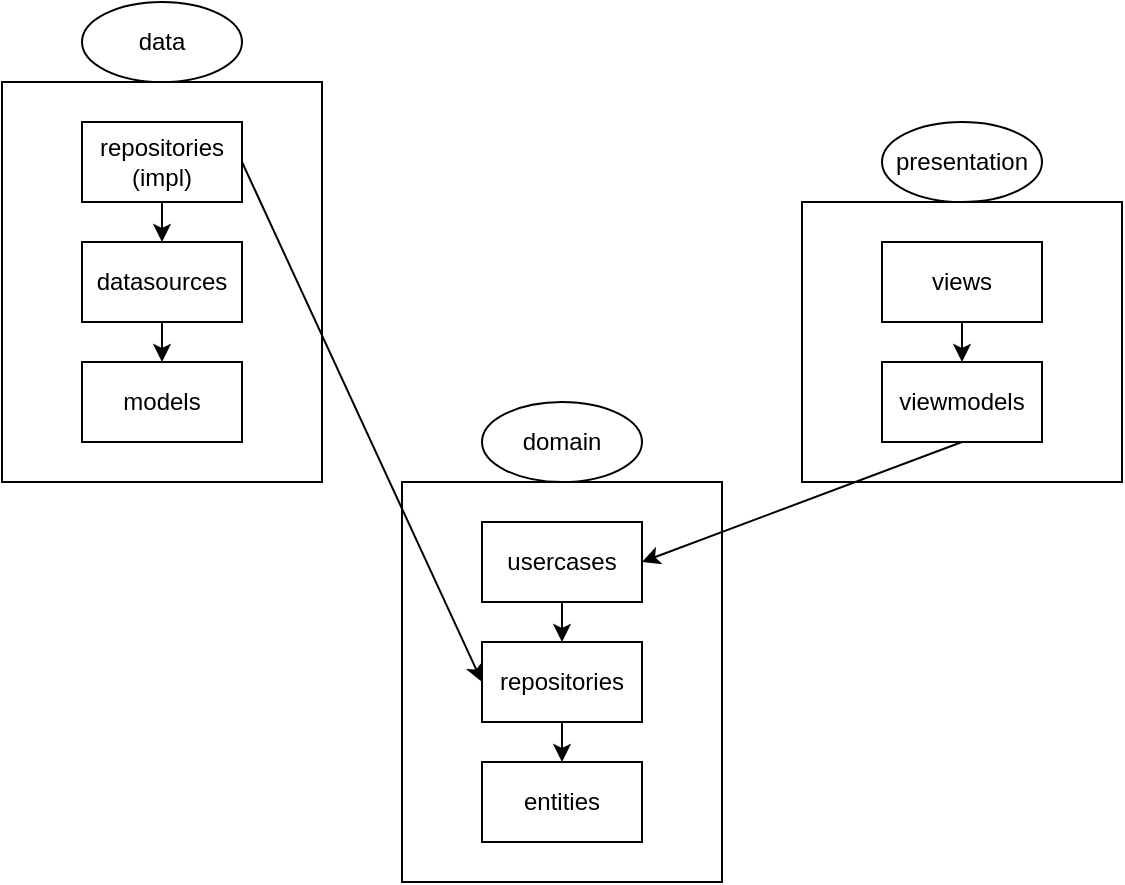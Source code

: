 <mxfile>
    <diagram id="2jhW1mQIvPTvG0JM7KWG" name="Page-1">
        <mxGraphModel dx="917" dy="753" grid="1" gridSize="10" guides="1" tooltips="1" connect="1" arrows="1" fold="1" page="1" pageScale="1" pageWidth="827" pageHeight="1169" math="0" shadow="0">
            <root>
                <mxCell id="0"/>
                <mxCell id="1" parent="0"/>
                <mxCell id="2" value="" style="whiteSpace=wrap;html=1;align=left;" vertex="1" parent="1">
                    <mxGeometry x="360" y="440" width="160" height="200" as="geometry"/>
                </mxCell>
                <mxCell id="3" value="entities" style="whiteSpace=wrap;html=1;" vertex="1" parent="1">
                    <mxGeometry x="400" y="580" width="80" height="40" as="geometry"/>
                </mxCell>
                <mxCell id="17" style="edgeStyle=none;html=1;exitX=0.5;exitY=1;exitDx=0;exitDy=0;entryX=0.5;entryY=0;entryDx=0;entryDy=0;" edge="1" parent="1" source="4" target="3">
                    <mxGeometry relative="1" as="geometry"/>
                </mxCell>
                <mxCell id="4" value="repositories" style="whiteSpace=wrap;html=1;" vertex="1" parent="1">
                    <mxGeometry x="400" y="520" width="80" height="40" as="geometry"/>
                </mxCell>
                <mxCell id="18" style="edgeStyle=none;html=1;exitX=0.5;exitY=1;exitDx=0;exitDy=0;entryX=0.5;entryY=0;entryDx=0;entryDy=0;" edge="1" parent="1" source="5" target="4">
                    <mxGeometry relative="1" as="geometry"/>
                </mxCell>
                <mxCell id="5" value="usercases" style="whiteSpace=wrap;html=1;" vertex="1" parent="1">
                    <mxGeometry x="400" y="460" width="80" height="40" as="geometry"/>
                </mxCell>
                <mxCell id="6" value="domain" style="ellipse;whiteSpace=wrap;html=1;" vertex="1" parent="1">
                    <mxGeometry x="400" y="400" width="80" height="40" as="geometry"/>
                </mxCell>
                <mxCell id="8" value="" style="whiteSpace=wrap;html=1;align=left;" vertex="1" parent="1">
                    <mxGeometry x="160" y="240" width="160" height="200" as="geometry"/>
                </mxCell>
                <mxCell id="9" value="models" style="whiteSpace=wrap;html=1;" vertex="1" parent="1">
                    <mxGeometry x="200" y="380" width="80" height="40" as="geometry"/>
                </mxCell>
                <mxCell id="15" style="edgeStyle=none;html=1;exitX=0.5;exitY=1;exitDx=0;exitDy=0;" edge="1" parent="1" source="10" target="9">
                    <mxGeometry relative="1" as="geometry"/>
                </mxCell>
                <mxCell id="10" value="datasources" style="whiteSpace=wrap;html=1;" vertex="1" parent="1">
                    <mxGeometry x="200" y="320" width="80" height="40" as="geometry"/>
                </mxCell>
                <mxCell id="14" style="edgeStyle=none;html=1;exitX=0.5;exitY=1;exitDx=0;exitDy=0;" edge="1" parent="1" source="11" target="10">
                    <mxGeometry relative="1" as="geometry"/>
                </mxCell>
                <mxCell id="16" style="edgeStyle=none;html=1;exitX=1;exitY=0.5;exitDx=0;exitDy=0;entryX=0;entryY=0.5;entryDx=0;entryDy=0;" edge="1" parent="1" source="11" target="4">
                    <mxGeometry relative="1" as="geometry"/>
                </mxCell>
                <mxCell id="11" value="repositories&lt;br&gt;(impl)" style="whiteSpace=wrap;html=1;" vertex="1" parent="1">
                    <mxGeometry x="200" y="260" width="80" height="40" as="geometry"/>
                </mxCell>
                <mxCell id="12" value="data" style="ellipse;whiteSpace=wrap;html=1;" vertex="1" parent="1">
                    <mxGeometry x="200" y="200" width="80" height="40" as="geometry"/>
                </mxCell>
                <mxCell id="19" value="" style="whiteSpace=wrap;html=1;align=left;" vertex="1" parent="1">
                    <mxGeometry x="560" y="300" width="160" height="140" as="geometry"/>
                </mxCell>
                <mxCell id="26" style="edgeStyle=none;html=1;exitX=0.5;exitY=1;exitDx=0;exitDy=0;entryX=1;entryY=0.5;entryDx=0;entryDy=0;" edge="1" parent="1" source="22" target="5">
                    <mxGeometry relative="1" as="geometry"/>
                </mxCell>
                <mxCell id="22" value="viewmodels" style="whiteSpace=wrap;html=1;" vertex="1" parent="1">
                    <mxGeometry x="600" y="380" width="80" height="40" as="geometry"/>
                </mxCell>
                <mxCell id="23" style="edgeStyle=none;html=1;exitX=0.5;exitY=1;exitDx=0;exitDy=0;" edge="1" parent="1" source="24" target="22">
                    <mxGeometry relative="1" as="geometry"/>
                </mxCell>
                <mxCell id="24" value="views" style="whiteSpace=wrap;html=1;" vertex="1" parent="1">
                    <mxGeometry x="600" y="320" width="80" height="40" as="geometry"/>
                </mxCell>
                <mxCell id="25" value="presentation" style="ellipse;whiteSpace=wrap;html=1;" vertex="1" parent="1">
                    <mxGeometry x="600" y="260" width="80" height="40" as="geometry"/>
                </mxCell>
            </root>
        </mxGraphModel>
    </diagram>
</mxfile>